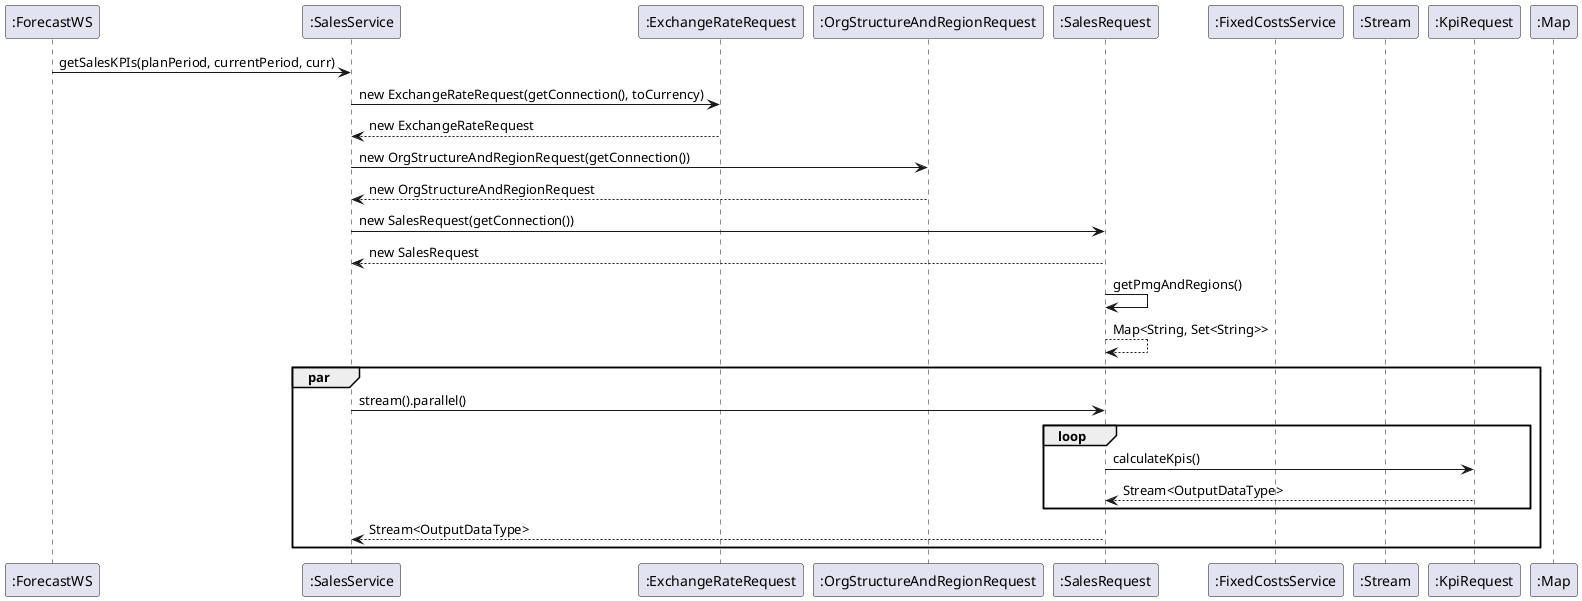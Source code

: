 @startuml


participant  ":ForecastWS"
participant  ":SalesService"
participant  ":ExchangeRateRequest"
participant  ":OrgStructureAndRegionRequest"
participant  ":SalesRequest"
participant  ":FixedCostsService"
participant  ":Stream"
participant  ":KpiRequest"
participant  ":Map"

":ForecastWS" -> ":SalesService" : getSalesKPIs(planPeriod, currentPeriod, curr)
":SalesService" -> ":ExchangeRateRequest" : new ExchangeRateRequest(getConnection(), toCurrency)
":ExchangeRateRequest" --> ":SalesService" : new ExchangeRateRequest
":SalesService" ->  ":OrgStructureAndRegionRequest" : new OrgStructureAndRegionRequest(getConnection())
":OrgStructureAndRegionRequest" --> ":SalesService" : new OrgStructureAndRegionRequest
":SalesService" ->  ":SalesRequest" : new SalesRequest(getConnection())
":SalesRequest" --> ":SalesService" : new SalesRequest
":SalesRequest" -> ":SalesRequest" : getPmgAndRegions()
":SalesRequest" --> ":SalesRequest" : Map<String, Set<String>>
par
    ":SalesService" -> ":SalesRequest": stream().parallel()
    loop
        ":SalesRequest" -> ":KpiRequest" : calculateKpis()
        ":KpiRequest"  --> ":SalesRequest" : Stream<OutputDataType>
    end
    ":SalesRequest" --> ":SalesService" : Stream<OutputDataType>
end









@enduml